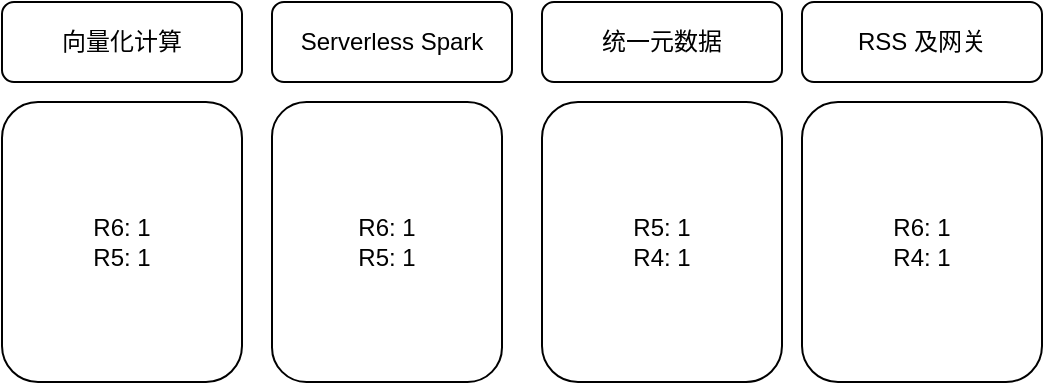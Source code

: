 <mxfile version="24.8.6">
  <diagram name="Page-1" id="dmhopDktcdoqIyuuUfad">
    <mxGraphModel dx="1434" dy="786" grid="1" gridSize="10" guides="1" tooltips="1" connect="1" arrows="1" fold="1" page="1" pageScale="1" pageWidth="850" pageHeight="1100" math="0" shadow="0">
      <root>
        <mxCell id="0" />
        <mxCell id="1" parent="0" />
        <mxCell id="SRzxtgwv8fCbd7rKjlmJ-1" value="向量化计算" style="rounded=1;whiteSpace=wrap;html=1;" vertex="1" parent="1">
          <mxGeometry x="230" y="380" width="120" height="40" as="geometry" />
        </mxCell>
        <mxCell id="SRzxtgwv8fCbd7rKjlmJ-2" value="Serverless Spark" style="rounded=1;whiteSpace=wrap;html=1;" vertex="1" parent="1">
          <mxGeometry x="365" y="380" width="120" height="40" as="geometry" />
        </mxCell>
        <mxCell id="SRzxtgwv8fCbd7rKjlmJ-3" value="统一元数据" style="rounded=1;whiteSpace=wrap;html=1;" vertex="1" parent="1">
          <mxGeometry x="500" y="380" width="120" height="40" as="geometry" />
        </mxCell>
        <mxCell id="SRzxtgwv8fCbd7rKjlmJ-4" value="R6: 1&lt;div&gt;R5: 1&lt;/div&gt;" style="rounded=1;whiteSpace=wrap;html=1;" vertex="1" parent="1">
          <mxGeometry x="230" y="430" width="120" height="140" as="geometry" />
        </mxCell>
        <mxCell id="SRzxtgwv8fCbd7rKjlmJ-5" value="R6: 1&lt;div&gt;R5: 1&lt;/div&gt;" style="rounded=1;whiteSpace=wrap;html=1;" vertex="1" parent="1">
          <mxGeometry x="365" y="430" width="115" height="140" as="geometry" />
        </mxCell>
        <mxCell id="SRzxtgwv8fCbd7rKjlmJ-7" value="R5: 1&lt;div&gt;R4: 1&lt;/div&gt;" style="rounded=1;whiteSpace=wrap;html=1;" vertex="1" parent="1">
          <mxGeometry x="500" y="430" width="120" height="140" as="geometry" />
        </mxCell>
        <mxCell id="SRzxtgwv8fCbd7rKjlmJ-8" value="R6: 1&lt;div&gt;R4: 1&lt;/div&gt;" style="rounded=1;whiteSpace=wrap;html=1;" vertex="1" parent="1">
          <mxGeometry x="630" y="430" width="120" height="140" as="geometry" />
        </mxCell>
        <mxCell id="SRzxtgwv8fCbd7rKjlmJ-9" value="RSS 及网关" style="rounded=1;whiteSpace=wrap;html=1;" vertex="1" parent="1">
          <mxGeometry x="630" y="380" width="120" height="40" as="geometry" />
        </mxCell>
      </root>
    </mxGraphModel>
  </diagram>
</mxfile>
